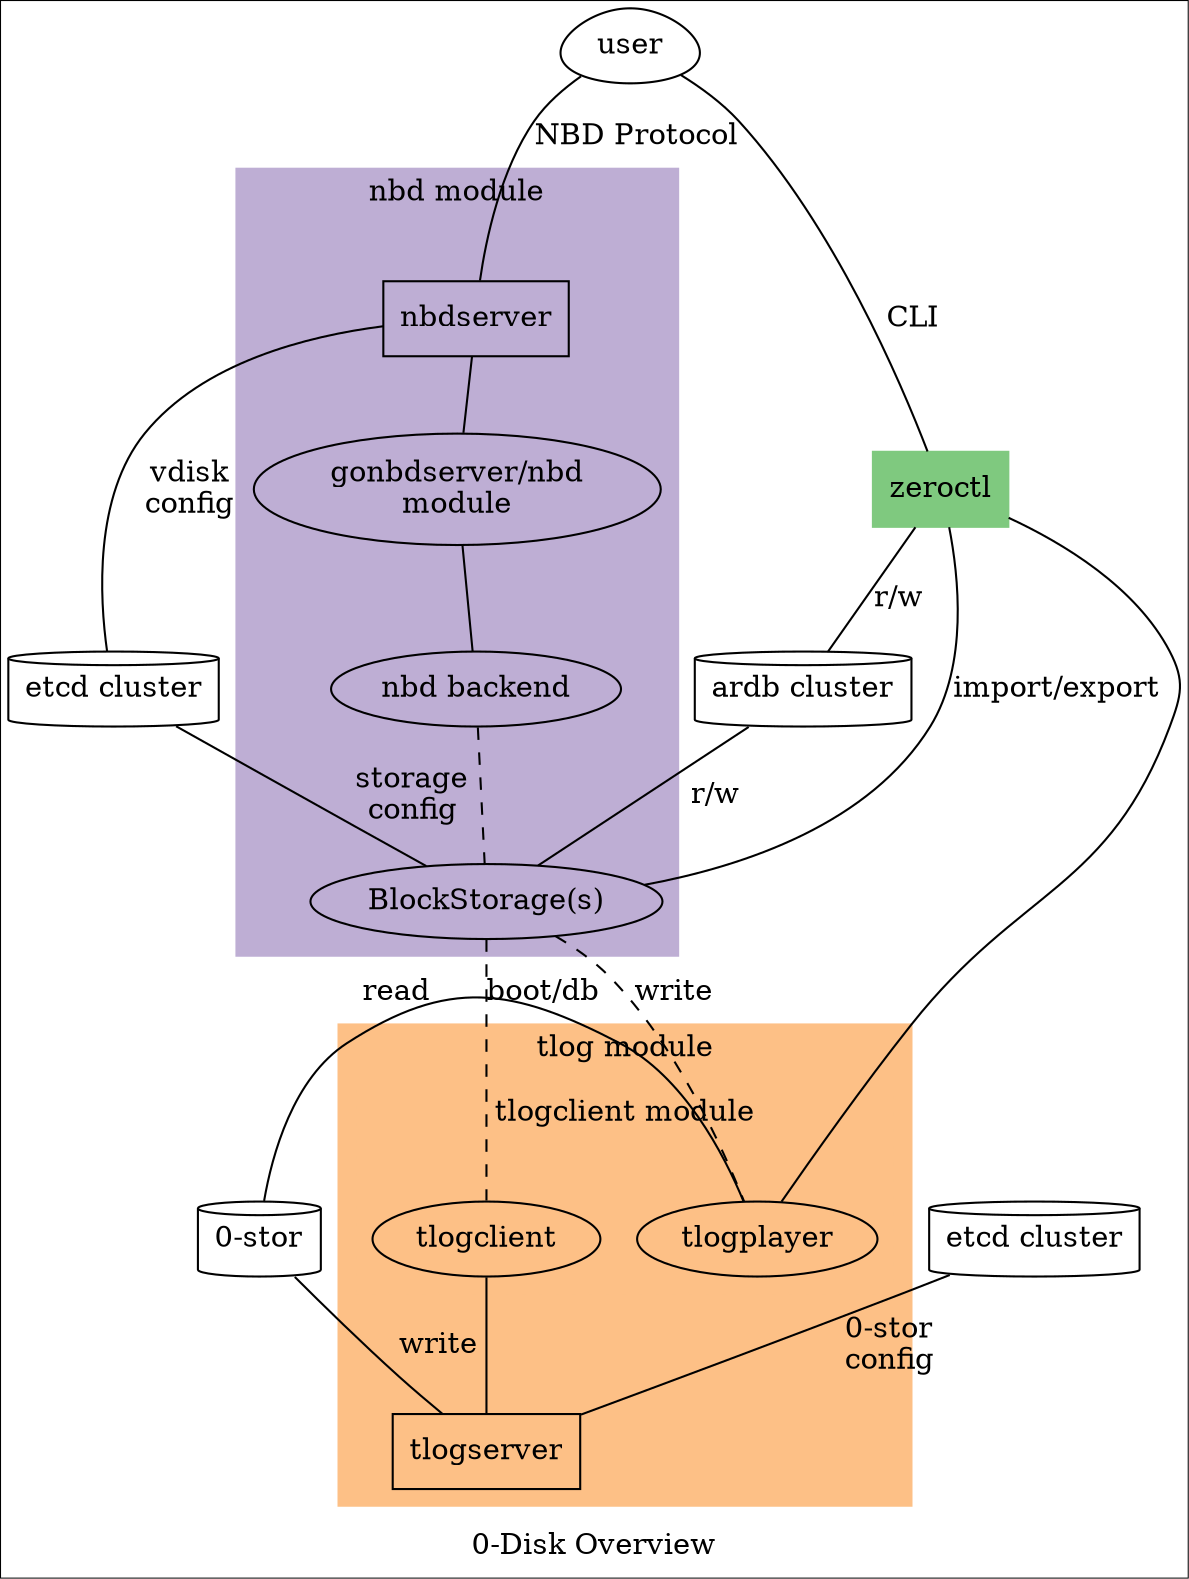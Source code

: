 graph zerodisk_overview {
  label="0-Disk Overview"
  colorscheme=accent4

  ardb [label="ardb cluster" shape=cylinder]

  user
    [shape=egg colorscheme=accent3]
  zeroctl
    [shape=rectangle colorscheme=accent4 
    color=1 style=filled]

  user -- zeroctl [label="CLI"]
  zeroctl -- ardb [label="r/w"]
  ardb -- nbdStorage [label="r/w"]

  zerostor [label="0-stor" shape=cylinder]
  zerostor -- tlogserver [label="write"]

  subgraph clusterTlog {
    color=3
    style=filled
    label="tlog module"

    tlogserver [shape=rectangle]

    subgraph clusterTlogClient {
      style=dotted
      label="tlogclient module"

      tlogclient
      tlogplayer
    }

    tlogclient -- tlogserver
  }
  
  tlogETCD [label="etcd cluster" shape=cylinder]
  tlogETCD -- tlogserver [label="0-stor\nconfig"]

  subgraph clusterNBD {
    color=2
    style=filled
    label="nbd module"

    nbdserver [
      shape = "rectangle"
    ]

    gonbdserver [
      label = "gonbdserver/nbd\nmodule"
    ]

    nbdBackend [label="nbd backend"]
    nbdStorage [label="BlockStorage(s)"]

    nbdserver -- gonbdserver
    nbdBackend -- nbdStorage [style="dashed"]
    gonbdserver -- nbdBackend
    nbdStorage -- tlogplayer [label="write" style="dashed"]
    nbdStorage -- tlogclient
      [label="boot/db" style="dashed"]
  }

  nbdETCD [label="etcd cluster" shape=cylinder]
  nbdETCD -- nbdStorage [label="storage\nconfig" weight=0]
  nbdETCD -- nbdserver [label="vdisk\nconfig" weight=0]

  tlogplayer -- zerostor [label="read"]
  zeroctl -- tlogplayer
  zeroctl -- nbdStorage [label="import/export"]

  user -- nbdserver [label="NBD Protocol"]
}
